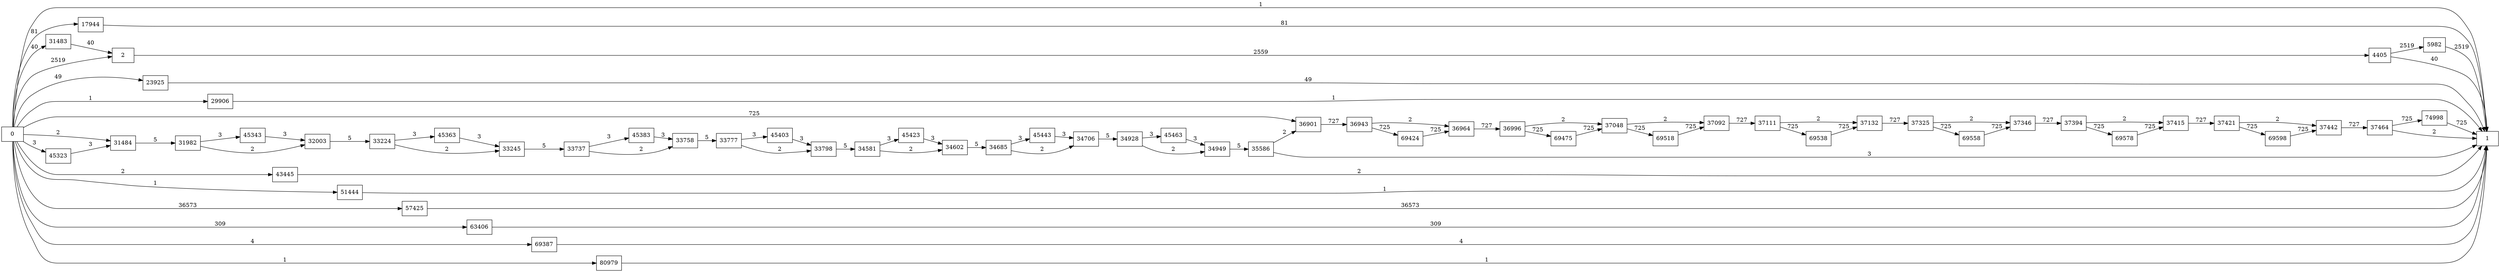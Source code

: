 digraph {
	graph [rankdir=LR]
	node [shape=rectangle]
	2 -> 4405 [label=2559]
	4405 -> 1 [label=40]
	4405 -> 5982 [label=2519]
	5982 -> 1 [label=2519]
	17944 -> 1 [label=81]
	23925 -> 1 [label=49]
	29906 -> 1 [label=1]
	31483 -> 2 [label=40]
	31484 -> 31982 [label=5]
	31982 -> 32003 [label=2]
	31982 -> 45343 [label=3]
	32003 -> 33224 [label=5]
	33224 -> 33245 [label=2]
	33224 -> 45363 [label=3]
	33245 -> 33737 [label=5]
	33737 -> 33758 [label=2]
	33737 -> 45383 [label=3]
	33758 -> 33777 [label=5]
	33777 -> 33798 [label=2]
	33777 -> 45403 [label=3]
	33798 -> 34581 [label=5]
	34581 -> 34602 [label=2]
	34581 -> 45423 [label=3]
	34602 -> 34685 [label=5]
	34685 -> 34706 [label=2]
	34685 -> 45443 [label=3]
	34706 -> 34928 [label=5]
	34928 -> 34949 [label=2]
	34928 -> 45463 [label=3]
	34949 -> 35586 [label=5]
	35586 -> 1 [label=3]
	35586 -> 36901 [label=2]
	36901 -> 36943 [label=727]
	36943 -> 36964 [label=2]
	36943 -> 69424 [label=725]
	36964 -> 36996 [label=727]
	36996 -> 37048 [label=2]
	36996 -> 69475 [label=725]
	37048 -> 37092 [label=2]
	37048 -> 69518 [label=725]
	37092 -> 37111 [label=727]
	37111 -> 37132 [label=2]
	37111 -> 69538 [label=725]
	37132 -> 37325 [label=727]
	37325 -> 37346 [label=2]
	37325 -> 69558 [label=725]
	37346 -> 37394 [label=727]
	37394 -> 37415 [label=2]
	37394 -> 69578 [label=725]
	37415 -> 37421 [label=727]
	37421 -> 37442 [label=2]
	37421 -> 69598 [label=725]
	37442 -> 37464 [label=727]
	37464 -> 1 [label=2]
	37464 -> 74998 [label=725]
	43445 -> 1 [label=2]
	45323 -> 31484 [label=3]
	45343 -> 32003 [label=3]
	45363 -> 33245 [label=3]
	45383 -> 33758 [label=3]
	45403 -> 33798 [label=3]
	45423 -> 34602 [label=3]
	45443 -> 34706 [label=3]
	45463 -> 34949 [label=3]
	51444 -> 1 [label=1]
	57425 -> 1 [label=36573]
	63406 -> 1 [label=309]
	69387 -> 1 [label=4]
	69424 -> 36964 [label=725]
	69475 -> 37048 [label=725]
	69518 -> 37092 [label=725]
	69538 -> 37132 [label=725]
	69558 -> 37346 [label=725]
	69578 -> 37415 [label=725]
	69598 -> 37442 [label=725]
	74998 -> 1 [label=725]
	80979 -> 1 [label=1]
	0 -> 2 [label=2519]
	0 -> 31484 [label=2]
	0 -> 1 [label=1]
	0 -> 17944 [label=81]
	0 -> 23925 [label=49]
	0 -> 29906 [label=1]
	0 -> 31483 [label=40]
	0 -> 43445 [label=2]
	0 -> 45323 [label=3]
	0 -> 51444 [label=1]
	0 -> 57425 [label=36573]
	0 -> 63406 [label=309]
	0 -> 69387 [label=4]
	0 -> 36901 [label=725]
	0 -> 80979 [label=1]
}
